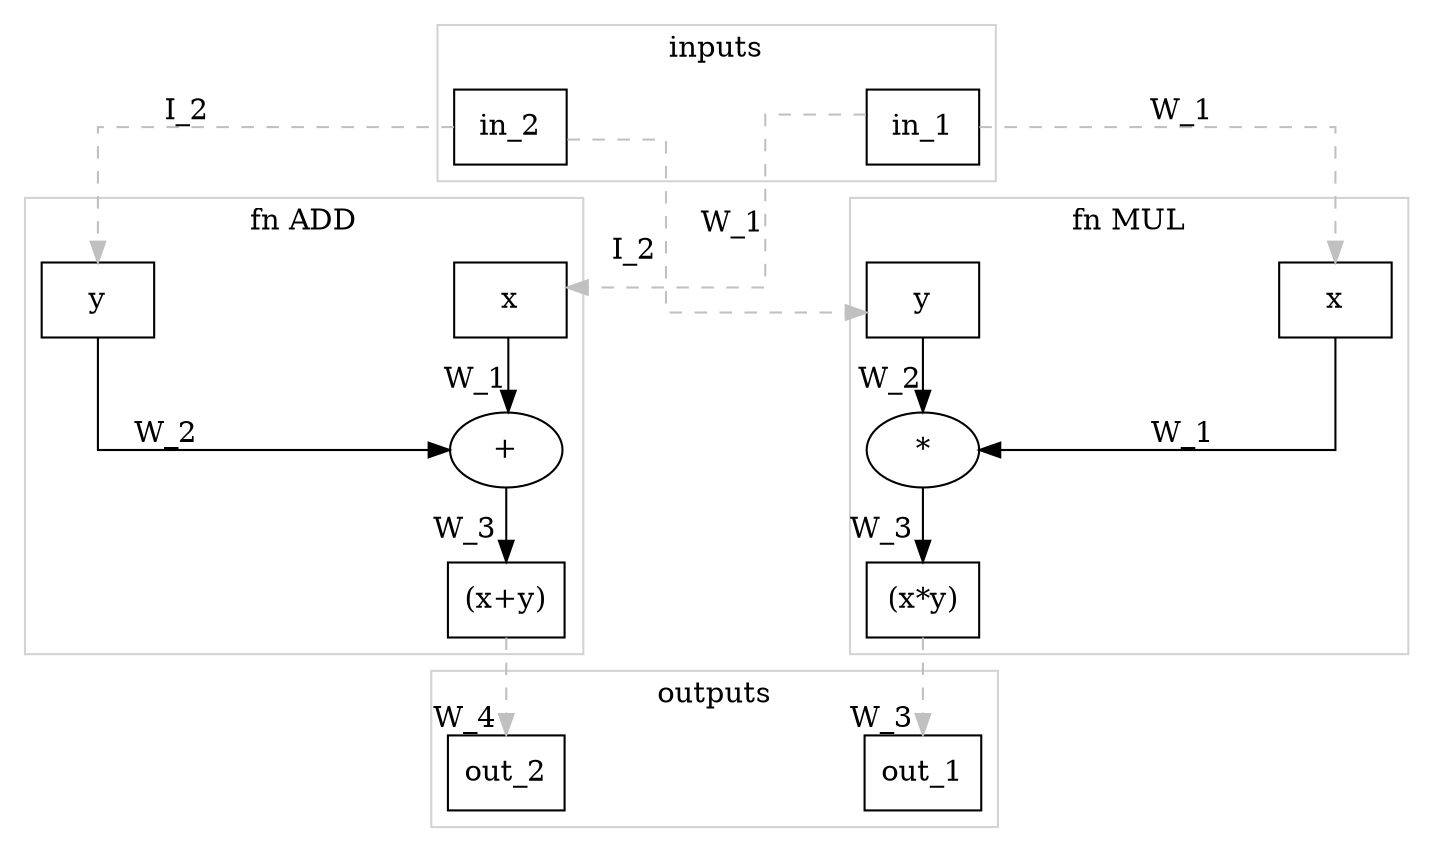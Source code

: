 digraph BASICOPS {
	graph [forcelabels=true,
		nodesep=2.0,
		splines=ortho
	];
	subgraph cluster_add {
		graph [color=lightgray,
			label="fn ADD"
		];
		nadd1	[label=x,
			shape=box];
		nadd3	[label="+"];
		nadd1 -> nadd3	[xlabel=W_1];
		nadd2	[label=y,
			shape=box];
		nadd2 -> nadd3	[xlabel="W_2 "];
		nadd4	[label="(x+y)",
			shape=box];
		nadd3 -> nadd4	[xlabel="W_3 "];
	}
	subgraph cluster_mul {
		graph [color=lightgray,
			label="fn MUL"
		];
		nmul1	[label=x,
			shape=box];
		nmul3	[label="*"];
		nmul1 -> nmul3	[xlabel="W_1 "];
		nmul2	[label=y,
			shape=box];
		nmul2 -> nmul3	[xlabel=W_2];
		nmul4	[label="(x*y)",
			shape=box];
		nmul3 -> nmul4	[xlabel="W_3 "];
	}
	subgraph cluster_input {
		graph [color=lightgray,
			label=inputs
		];
		nin1	[label=in_1,
			shape=box];
		nin2	[label=in_2,
			shape=box];
	}
	subgraph cluster_output {
		graph [color=lightgray,
			label=outputs
		];
		nout1	[label=out_1,
			shape=box];
		nout2	[label=out_2,
			shape=box];
	}
	nin1 -> nmul1	[color=grey,
		style=dashed,
		xlabel=W_1];
	nin1 -> nadd1	[color=grey,
		style=dashed,
		xlabel=W_1];
	nin2 -> nmul2	[color=grey,
		style=dashed,
		xlabel="I_2 "];
	nin2 -> nadd2	[color=grey,
		style=dashed,
		xlabel="I_2 "];
	nmul4 -> nout1	[color=grey,
		headlabel="W_3 ",
		style=dashed];
	nadd4 -> nout2	[color=grey,
		headlabel="W_4 ",
		style=dashed];
}
